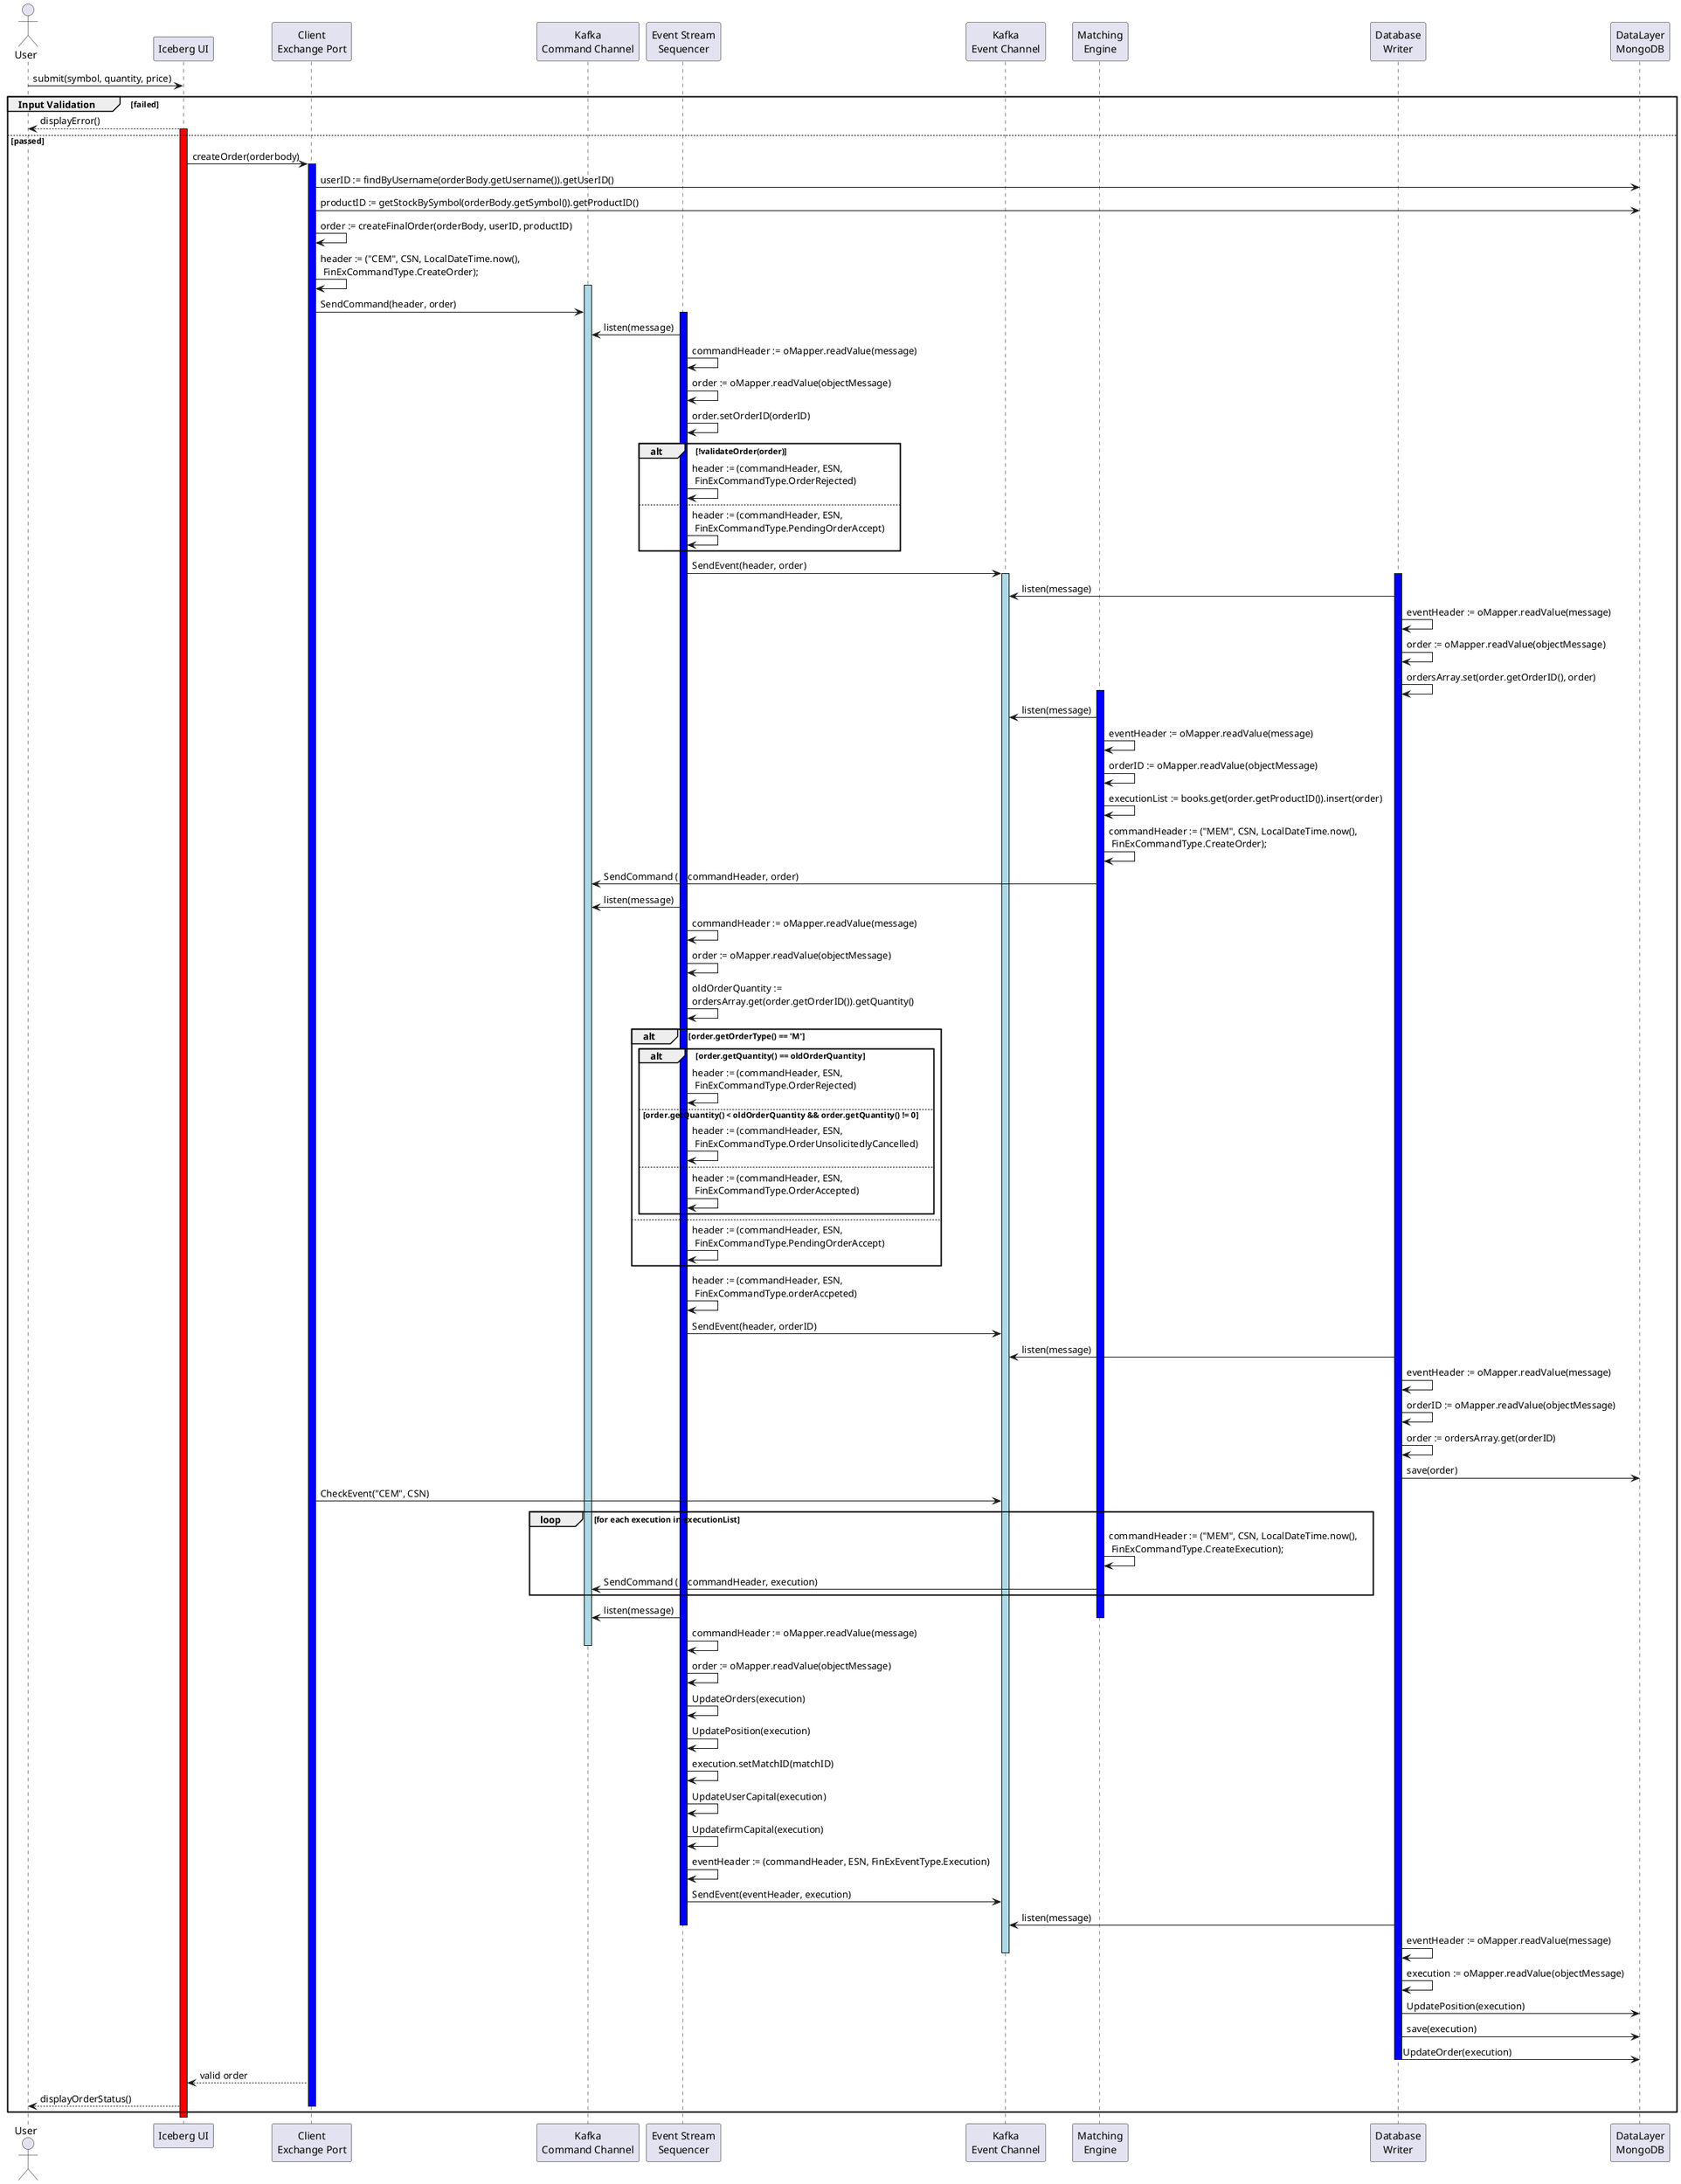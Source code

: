 @startuml
actor User as user
participant "Iceberg UI" as ice
participant "Client\nExchange Port" as server
participant "Kafka\nCommand Channel" as command
participant "Event Stream\nSequencer" as ess
participant "Kafka\nEvent Channel" as event
participant "Matching\nEngine" as mem
participant "Database\nWriter" as writer
participant "DataLayer\nMongoDB" as db

user -> ice: submit(symbol, quantity, price)

group Input Validation [failed]
    ice--> user: displayError()
    activate ice#red
else passed
    ice-> server: createOrder(orderbody)
    activate server #blue
    server -> db: userID := findByUsername(orderBody.getUsername()).getUserID()
    server -> db: productID := getStockBySymbol(orderBody.getSymbol()).getProductID()
    server -> server: order := createFinalOrder(orderBody, userID, productID)

    server -> server: header := ("CEM", CSN, LocalDateTime.now(),\n FinExCommandType.CreateOrder);
    activate command #lightblue
    server -> command: SendCommand(header, order)

    activate ess #blue
    command <- ess: listen(message)
    ess -> ess: commandHeader := oMapper.readValue(message)
    ess -> ess: order := oMapper.readValue(objectMessage)
    ess -> ess: order.setOrderID(orderID)



    alt !validateOrder(order)
        ess -> ess: header := (commandHeader, ESN,\n FinExCommandType.OrderRejected)
    else
        ess -> ess: header := (commandHeader, ESN,\n FinExCommandType.PendingOrderAccept)
    end




    ess -> event: SendEvent(header, order)
    activate event #lightblue

    activate writer #blue
    event <- writer: listen(message)

    writer -> writer: eventHeader := oMapper.readValue(message)
    writer -> writer: order := oMapper.readValue(objectMessage)
    writer -> writer: ordersArray.set(order.getOrderID(), order)



    activate mem #blue
    event <- mem: listen(message)


    mem-> mem: eventHeader := oMapper.readValue(message)
    mem-> mem: orderID := oMapper.readValue(objectMessage)
    mem-> mem: executionList := books.get(order.getProductID()).insert(order)
    mem-> mem: commandHeader := ("MEM", CSN, LocalDateTime.now(),\n FinExCommandType.CreateOrder);
    mem-> command: SendCommand (    commandHeader, order)



    command <- ess: listen(message)
    ess -> ess: commandHeader := oMapper.readValue(message)
    ess -> ess: order := oMapper.readValue(objectMessage)

    ess-> ess: oldOrderQuantity :=\nordersArray.get(order.getOrderID()).getQuantity()
    alt order.getOrderType() == 'M'
        alt order.getQuantity() == oldOrderQuantity
            ess -> ess: header := (commandHeader, ESN,\n FinExCommandType.OrderRejected)
        else order.getQuantity() < oldOrderQuantity && order.getQuantity() != 0
            ess -> ess: header := (commandHeader, ESN,\n FinExCommandType.OrderUnsolicitedlyCancelled)
        else
            ess -> ess: header := (commandHeader, ESN,\n FinExCommandType.OrderAccepted)
        end
    else 
        ess -> ess: header := (commandHeader, ESN,\n FinExCommandType.PendingOrderAccept)
    end



    ess -> ess: header := (commandHeader, ESN,\n FinExCommandType.orderAccpeted)
    ess -> event: SendEvent(header, orderID)



    event <- writer: listen(message)


    writer -> writer: eventHeader := oMapper.readValue(message)
    writer -> writer: orderID := oMapper.readValue(objectMessage)
    writer -> writer: order := ordersArray.get(orderID)

    writer -> db: save(order)





    server -> event: CheckEvent("CEM", CSN)



    loop for each execution in executionList
        mem-> mem: commandHeader := ("MEM", CSN, LocalDateTime.now(),\n FinExCommandType.CreateExecution);
        mem-> command: SendCommand (    commandHeader, execution)
    end



    command <- ess: listen(message)
    deactivate mem
    ess -> ess: commandHeader := oMapper.readValue(message)
    deactivate command
    ess -> ess: order := oMapper.readValue(objectMessage)

    ess-> ess: UpdateOrders(execution)
    ess-> ess: UpdatePosition(execution)
    ess-> ess: execution.setMatchID(matchID)
    ess-> ess: UpdateUserCapital(execution)
    ess-> ess: UpdatefirmCapital(execution)

    ess-> ess: eventHeader := (commandHeader, ESN, FinExEventType.Execution)
    ess-> event: SendEvent(eventHeader, execution)



    event <- writer: listen(message)
    deactivate ess

    writer -> writer: eventHeader := oMapper.readValue(message)
    deactivate event
    writer -> writer: execution := oMapper.readValue(objectMessage)
    writer -> db: UpdatePosition(execution)
    writer -> db: save(execution)

    writer -> db: UpdateOrder(execution)

    deactivate writer


    server --> ice: valid order
    ice--> user: displayOrderStatus()
    deactivate server
end

deactivate ice
@enduml